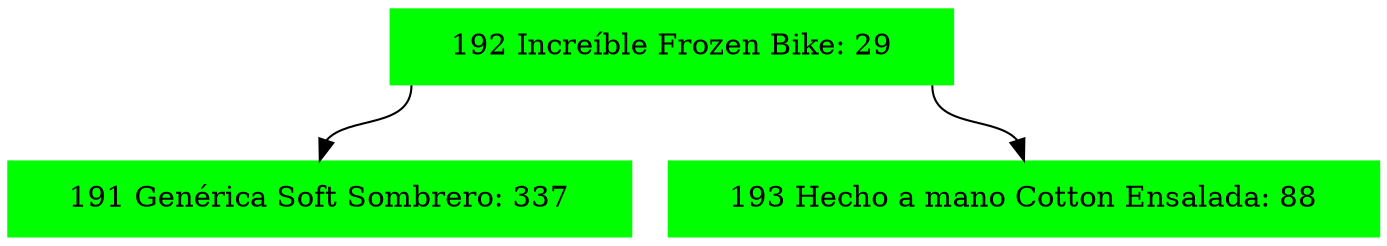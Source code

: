 digraph G{
node[shape="record"];
node0xc000152a10[label="<f0>|<f1>192  Increíble Frozen Bike: 29|<f2>",color=green,style =filled];
node0xc000152930[label="<f0>|<f1>191 Genérica Soft Sombrero: 337|<f2>",color=green,style =filled];
node0xc000152a10:f0->node0xc000152930:f1
node0xc0001528c0[label="<f0>|<f1>193 Hecho a mano Cotton Ensalada: 88|<f2>",color=green,style =filled];
node0xc000152a10:f2->node0xc0001528c0:f1
}

